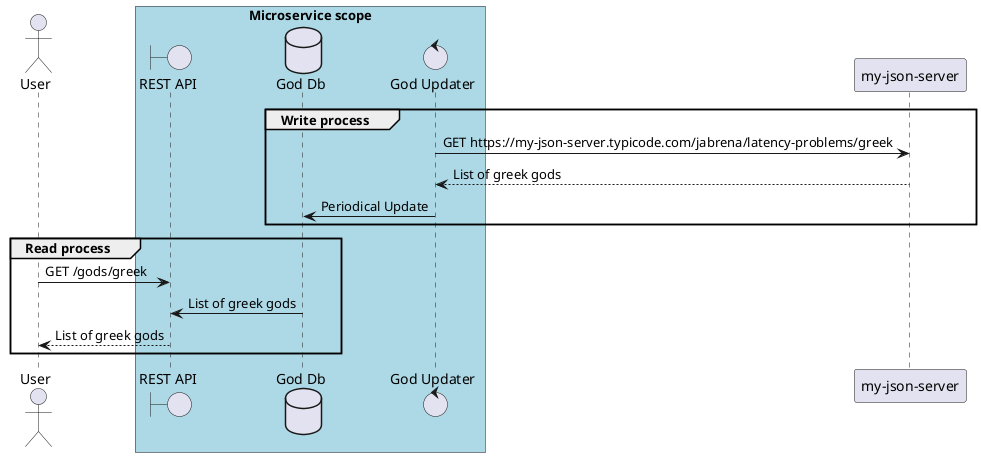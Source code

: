 @startuml

actor "User"

box "Microservice scope" #LightBlue

boundary "REST API"
database "God Db"
control "God Updater"

end box

group Write process

"God Updater" -> "my-json-server": GET https://my-json-server.typicode.com/jabrena/latency-problems/greek
"God Updater" <-- "my-json-server": List of greek gods
"God Db" <- "God Updater" : Periodical Update

end

group Read process

"User" -> "REST API": GET /gods/greek
"God Db" -> "REST API": List of greek gods
"User" <-- "REST API": List of greek gods

end

@enduml